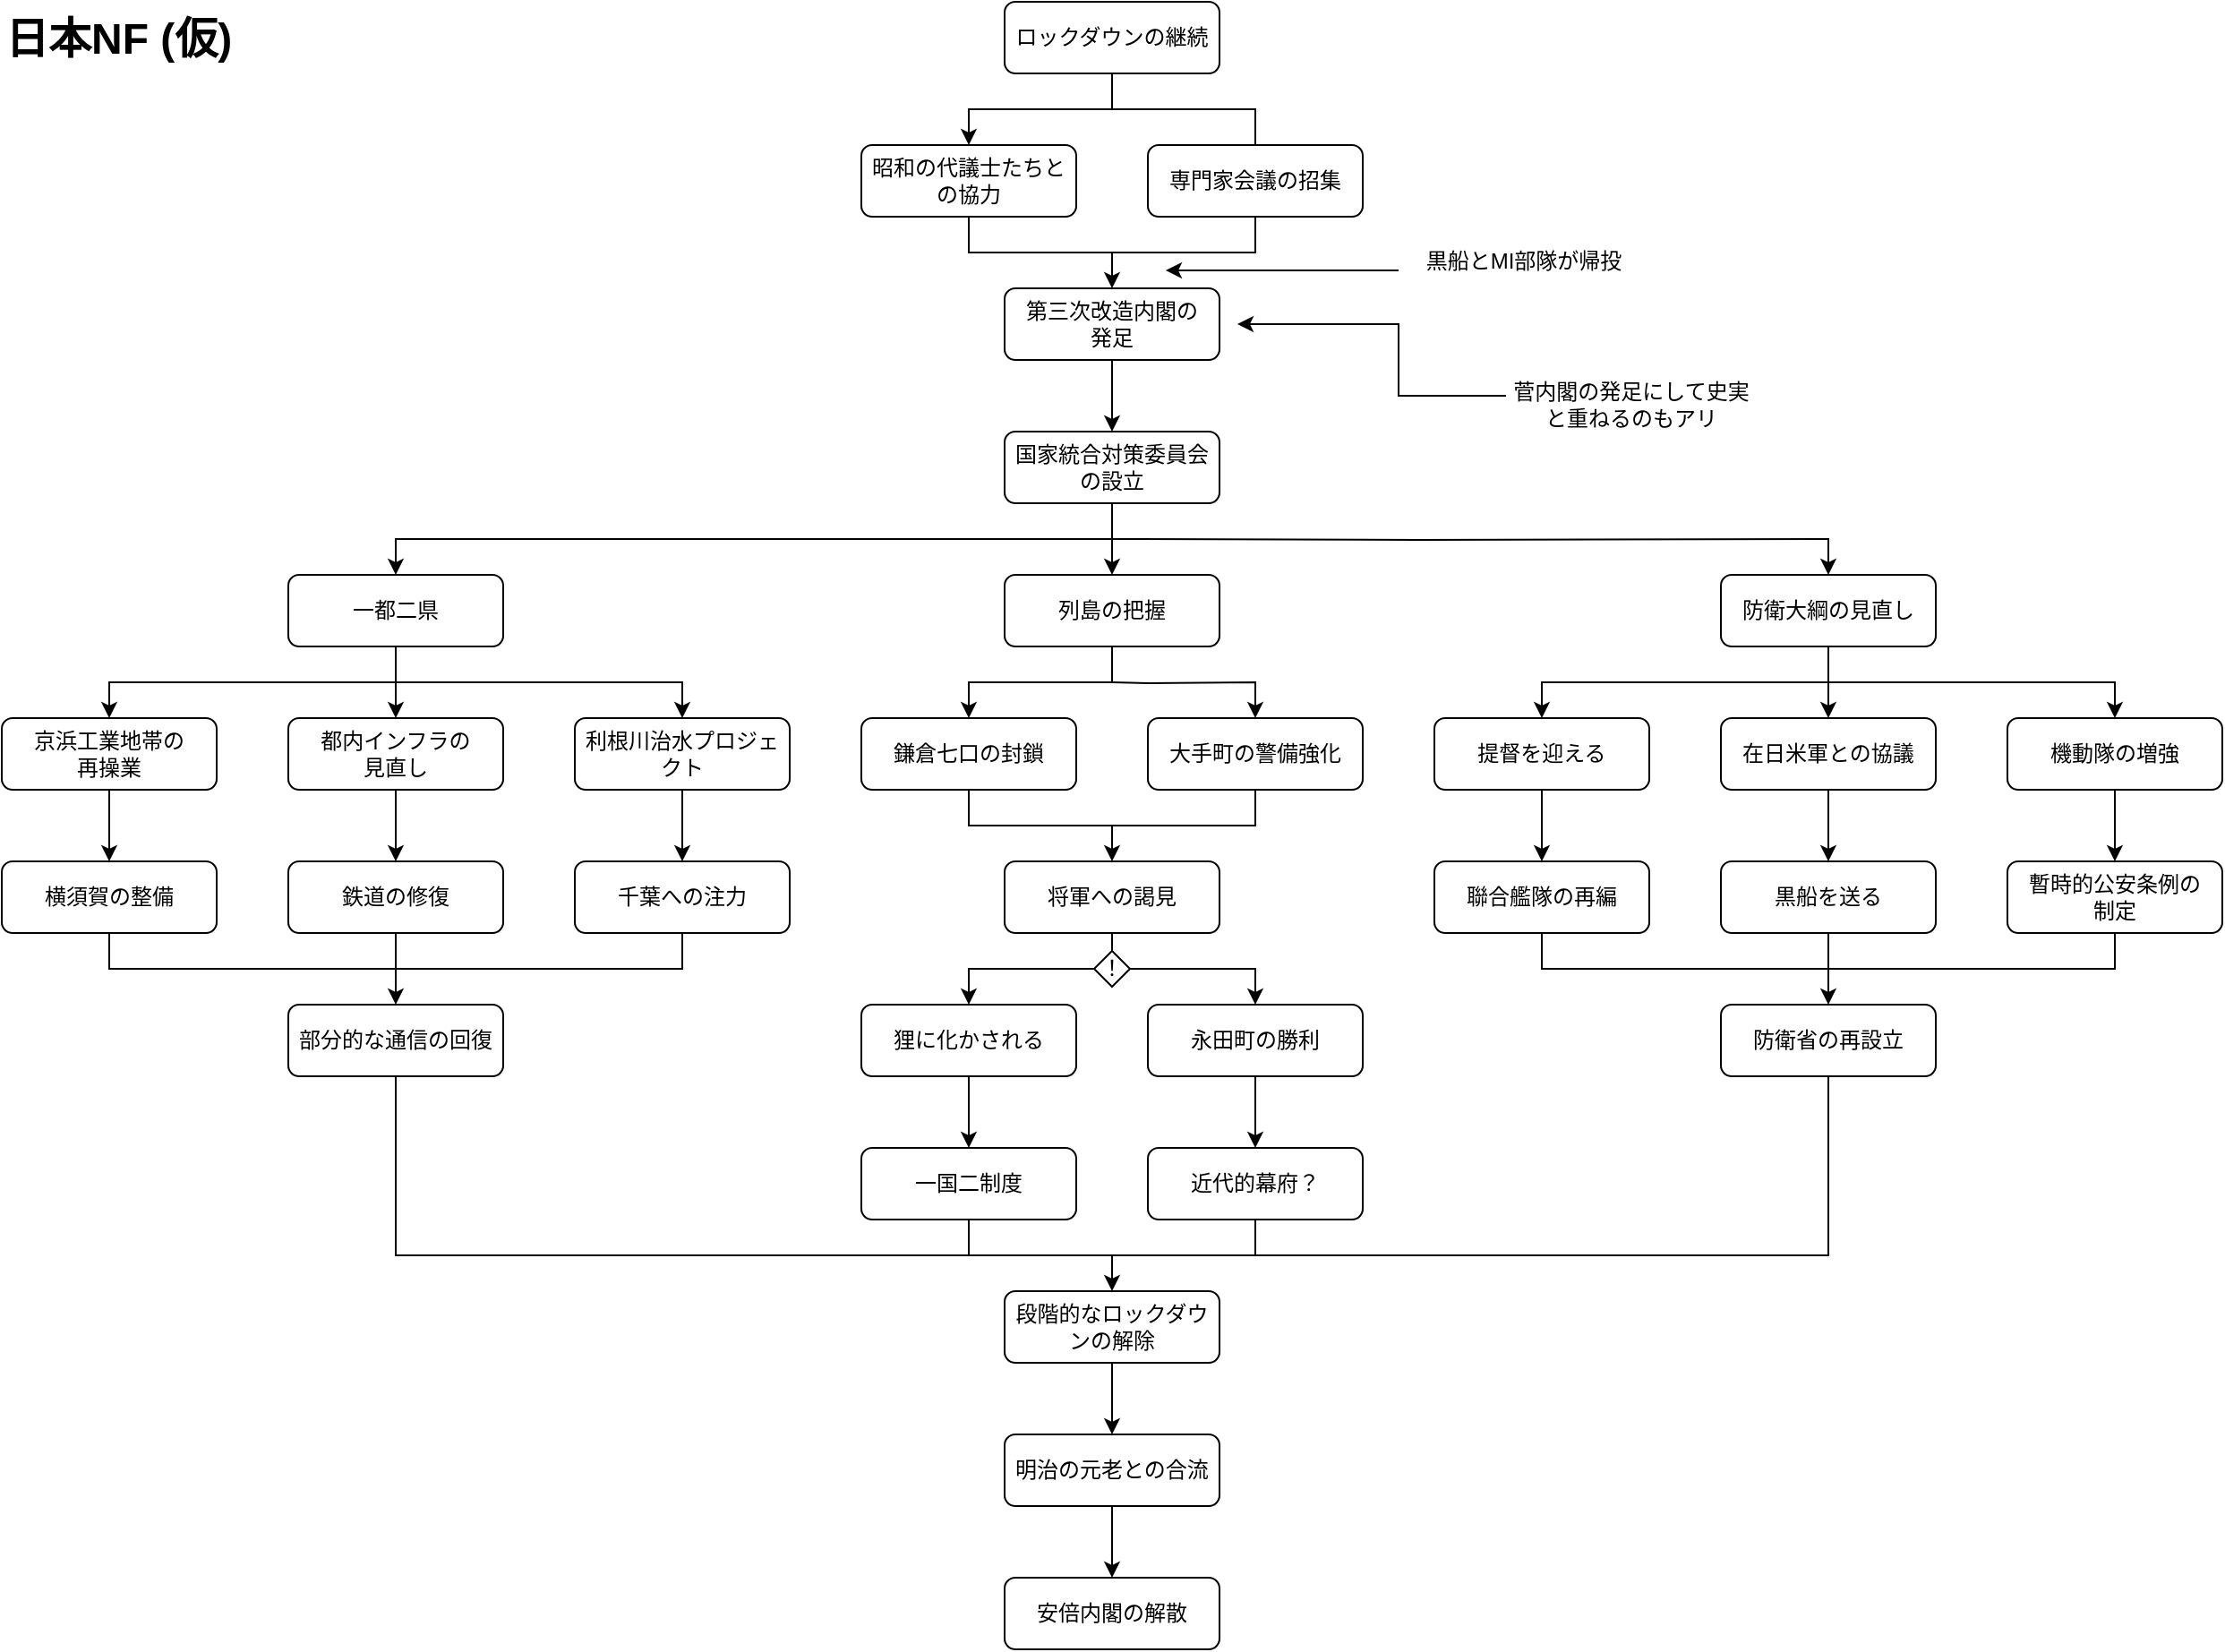 <mxfile version="24.5.2" type="device">
  <diagram name="ページ1" id="UC1ZvPvsfItQoVE1X51E">
    <mxGraphModel dx="1908" dy="1106" grid="1" gridSize="10" guides="1" tooltips="1" connect="1" arrows="1" fold="1" page="1" pageScale="1" pageWidth="1654" pageHeight="1169" math="0" shadow="0">
      <root>
        <mxCell id="0" />
        <mxCell id="1" parent="0" />
        <mxCell id="DgrZ8U0d9x9DqyQWin_n-1" value="&lt;h1 style=&quot;margin-top: 0px;&quot;&gt;日本NF (仮)&lt;/h1&gt;" style="text;html=1;whiteSpace=wrap;overflow=hidden;rounded=0;" parent="1" vertex="1">
          <mxGeometry x="40" y="40" width="250" height="120" as="geometry" />
        </mxCell>
        <mxCell id="DgrZ8U0d9x9DqyQWin_n-4" value="" style="edgeStyle=orthogonalEdgeStyle;rounded=0;orthogonalLoop=1;jettySize=auto;html=1;" parent="1" source="DgrZ8U0d9x9DqyQWin_n-2" target="DgrZ8U0d9x9DqyQWin_n-3" edge="1">
          <mxGeometry relative="1" as="geometry" />
        </mxCell>
        <mxCell id="DgrZ8U0d9x9DqyQWin_n-2" value="ロックダウンの継続" style="rounded=1;whiteSpace=wrap;html=1;" parent="1" vertex="1">
          <mxGeometry x="600" y="40" width="120" height="40" as="geometry" />
        </mxCell>
        <mxCell id="DgrZ8U0d9x9DqyQWin_n-6" value="" style="edgeStyle=orthogonalEdgeStyle;rounded=0;orthogonalLoop=1;jettySize=auto;html=1;" parent="1" source="DgrZ8U0d9x9DqyQWin_n-3" target="DgrZ8U0d9x9DqyQWin_n-5" edge="1">
          <mxGeometry relative="1" as="geometry" />
        </mxCell>
        <mxCell id="DgrZ8U0d9x9DqyQWin_n-3" value="昭和の代議士たちとの協力" style="rounded=1;whiteSpace=wrap;html=1;" parent="1" vertex="1">
          <mxGeometry x="520" y="120" width="120" height="40" as="geometry" />
        </mxCell>
        <mxCell id="A8l5PZniTuegfhfZUvVI-8" value="" style="edgeStyle=orthogonalEdgeStyle;rounded=0;orthogonalLoop=1;jettySize=auto;html=1;entryX=0.5;entryY=0;entryDx=0;entryDy=0;" edge="1" parent="1" target="A8l5PZniTuegfhfZUvVI-7">
          <mxGeometry relative="1" as="geometry">
            <mxPoint x="660" y="300" as="sourcePoint" />
            <mxPoint x="300.0" y="360" as="targetPoint" />
            <Array as="points">
              <mxPoint x="660" y="340" />
              <mxPoint x="260" y="340" />
            </Array>
          </mxGeometry>
        </mxCell>
        <mxCell id="A8l5PZniTuegfhfZUvVI-10" value="" style="edgeStyle=orthogonalEdgeStyle;rounded=0;orthogonalLoop=1;jettySize=auto;html=1;" edge="1" parent="1" target="A8l5PZniTuegfhfZUvVI-9">
          <mxGeometry relative="1" as="geometry">
            <mxPoint x="660" y="340" as="sourcePoint" />
          </mxGeometry>
        </mxCell>
        <mxCell id="A8l5PZniTuegfhfZUvVI-40" value="" style="edgeStyle=orthogonalEdgeStyle;rounded=0;orthogonalLoop=1;jettySize=auto;html=1;" edge="1" parent="1" source="DgrZ8U0d9x9DqyQWin_n-5" target="A8l5PZniTuegfhfZUvVI-39">
          <mxGeometry relative="1" as="geometry" />
        </mxCell>
        <mxCell id="DgrZ8U0d9x9DqyQWin_n-5" value="第三次改造内閣の&lt;div&gt;発足&lt;/div&gt;" style="rounded=1;whiteSpace=wrap;html=1;" parent="1" vertex="1">
          <mxGeometry x="600" y="200" width="120" height="40" as="geometry" />
        </mxCell>
        <mxCell id="DgrZ8U0d9x9DqyQWin_n-7" value="" style="endArrow=classic;html=1;rounded=0;" parent="1" edge="1">
          <mxGeometry width="50" height="50" relative="1" as="geometry">
            <mxPoint x="820" y="190" as="sourcePoint" />
            <mxPoint x="690" y="190" as="targetPoint" />
          </mxGeometry>
        </mxCell>
        <mxCell id="DgrZ8U0d9x9DqyQWin_n-8" value="黒船とMI部隊が帰投" style="text;html=1;align=center;verticalAlign=middle;whiteSpace=wrap;rounded=0;" parent="1" vertex="1">
          <mxGeometry x="825" y="170" width="130" height="30" as="geometry" />
        </mxCell>
        <mxCell id="A8l5PZniTuegfhfZUvVI-1" value="専門家会議の招集" style="rounded=1;whiteSpace=wrap;html=1;" vertex="1" parent="1">
          <mxGeometry x="680" y="120" width="120" height="40" as="geometry" />
        </mxCell>
        <mxCell id="A8l5PZniTuegfhfZUvVI-2" value="" style="endArrow=none;html=1;rounded=0;exitX=0.5;exitY=0;exitDx=0;exitDy=0;" edge="1" parent="1" source="A8l5PZniTuegfhfZUvVI-1">
          <mxGeometry width="50" height="50" relative="1" as="geometry">
            <mxPoint x="680" y="330" as="sourcePoint" />
            <mxPoint x="660" y="100" as="targetPoint" />
            <Array as="points">
              <mxPoint x="740" y="100" />
            </Array>
          </mxGeometry>
        </mxCell>
        <mxCell id="A8l5PZniTuegfhfZUvVI-3" value="" style="endArrow=none;html=1;rounded=0;entryX=0.5;entryY=1;entryDx=0;entryDy=0;" edge="1" parent="1" target="A8l5PZniTuegfhfZUvVI-1">
          <mxGeometry width="50" height="50" relative="1" as="geometry">
            <mxPoint x="660" y="180" as="sourcePoint" />
            <mxPoint x="730" y="280" as="targetPoint" />
            <Array as="points">
              <mxPoint x="740" y="180" />
            </Array>
          </mxGeometry>
        </mxCell>
        <mxCell id="A8l5PZniTuegfhfZUvVI-6" value="" style="endArrow=classic;html=1;rounded=0;" edge="1" parent="1">
          <mxGeometry width="50" height="50" relative="1" as="geometry">
            <mxPoint x="660" y="340" as="sourcePoint" />
            <mxPoint x="660" y="360" as="targetPoint" />
          </mxGeometry>
        </mxCell>
        <mxCell id="A8l5PZniTuegfhfZUvVI-24" value="" style="edgeStyle=orthogonalEdgeStyle;rounded=0;orthogonalLoop=1;jettySize=auto;html=1;entryX=0.5;entryY=0;entryDx=0;entryDy=0;exitX=0.5;exitY=1;exitDx=0;exitDy=0;" edge="1" parent="1" source="A8l5PZniTuegfhfZUvVI-7" target="A8l5PZniTuegfhfZUvVI-46">
          <mxGeometry relative="1" as="geometry">
            <mxPoint x="380" y="440" as="targetPoint" />
          </mxGeometry>
        </mxCell>
        <mxCell id="A8l5PZniTuegfhfZUvVI-7" value="一都二県" style="rounded=1;whiteSpace=wrap;html=1;" vertex="1" parent="1">
          <mxGeometry x="200" y="360" width="120" height="40" as="geometry" />
        </mxCell>
        <mxCell id="A8l5PZniTuegfhfZUvVI-15" value="" style="edgeStyle=orthogonalEdgeStyle;rounded=0;orthogonalLoop=1;jettySize=auto;html=1;exitX=0.5;exitY=1;exitDx=0;exitDy=0;" edge="1" parent="1" source="A8l5PZniTuegfhfZUvVI-9" target="A8l5PZniTuegfhfZUvVI-14">
          <mxGeometry relative="1" as="geometry" />
        </mxCell>
        <mxCell id="A8l5PZniTuegfhfZUvVI-9" value="防衛大綱の見直し" style="rounded=1;whiteSpace=wrap;html=1;" vertex="1" parent="1">
          <mxGeometry x="1000" y="360" width="120" height="40" as="geometry" />
        </mxCell>
        <mxCell id="A8l5PZniTuegfhfZUvVI-19" value="" style="edgeStyle=orthogonalEdgeStyle;rounded=0;orthogonalLoop=1;jettySize=auto;html=1;" edge="1" parent="1" source="A8l5PZniTuegfhfZUvVI-11" target="A8l5PZniTuegfhfZUvVI-18">
          <mxGeometry relative="1" as="geometry" />
        </mxCell>
        <mxCell id="A8l5PZniTuegfhfZUvVI-11" value="列島の把握" style="rounded=1;whiteSpace=wrap;html=1;" vertex="1" parent="1">
          <mxGeometry x="600" y="360" width="120" height="40" as="geometry" />
        </mxCell>
        <mxCell id="A8l5PZniTuegfhfZUvVI-28" value="" style="edgeStyle=orthogonalEdgeStyle;rounded=0;orthogonalLoop=1;jettySize=auto;html=1;" edge="1" parent="1" source="A8l5PZniTuegfhfZUvVI-14" target="A8l5PZniTuegfhfZUvVI-27">
          <mxGeometry relative="1" as="geometry" />
        </mxCell>
        <mxCell id="A8l5PZniTuegfhfZUvVI-14" value="提督を迎える" style="rounded=1;whiteSpace=wrap;html=1;" vertex="1" parent="1">
          <mxGeometry x="840" y="440" width="120" height="40" as="geometry" />
        </mxCell>
        <mxCell id="A8l5PZniTuegfhfZUvVI-16" value="" style="endArrow=classic;html=1;rounded=0;" edge="1" parent="1">
          <mxGeometry width="50" height="50" relative="1" as="geometry">
            <mxPoint x="1060" y="420" as="sourcePoint" />
            <mxPoint x="1060" y="440" as="targetPoint" />
            <Array as="points">
              <mxPoint x="1060" y="420" />
            </Array>
          </mxGeometry>
        </mxCell>
        <mxCell id="A8l5PZniTuegfhfZUvVI-37" value="" style="edgeStyle=orthogonalEdgeStyle;rounded=0;orthogonalLoop=1;jettySize=auto;html=1;" edge="1" parent="1" source="A8l5PZniTuegfhfZUvVI-17" target="A8l5PZniTuegfhfZUvVI-36">
          <mxGeometry relative="1" as="geometry" />
        </mxCell>
        <mxCell id="A8l5PZniTuegfhfZUvVI-17" value="在日米軍との協議" style="rounded=1;whiteSpace=wrap;html=1;" vertex="1" parent="1">
          <mxGeometry x="1000" y="440" width="120" height="40" as="geometry" />
        </mxCell>
        <mxCell id="A8l5PZniTuegfhfZUvVI-60" value="" style="edgeStyle=orthogonalEdgeStyle;rounded=0;orthogonalLoop=1;jettySize=auto;html=1;" edge="1" parent="1" source="A8l5PZniTuegfhfZUvVI-18" target="A8l5PZniTuegfhfZUvVI-59">
          <mxGeometry relative="1" as="geometry" />
        </mxCell>
        <mxCell id="A8l5PZniTuegfhfZUvVI-18" value="鎌倉七口の封鎖" style="rounded=1;whiteSpace=wrap;html=1;" vertex="1" parent="1">
          <mxGeometry x="520" y="440" width="120" height="40" as="geometry" />
        </mxCell>
        <mxCell id="A8l5PZniTuegfhfZUvVI-22" value="大手町の警備強化" style="rounded=1;whiteSpace=wrap;html=1;" vertex="1" parent="1">
          <mxGeometry x="680" y="440" width="120" height="40" as="geometry" />
        </mxCell>
        <mxCell id="A8l5PZniTuegfhfZUvVI-23" value="" style="edgeStyle=orthogonalEdgeStyle;rounded=0;orthogonalLoop=1;jettySize=auto;html=1;entryX=0.5;entryY=0;entryDx=0;entryDy=0;" edge="1" parent="1" target="A8l5PZniTuegfhfZUvVI-22">
          <mxGeometry relative="1" as="geometry">
            <mxPoint x="660" y="420" as="sourcePoint" />
            <mxPoint x="590" y="450" as="targetPoint" />
          </mxGeometry>
        </mxCell>
        <mxCell id="A8l5PZniTuegfhfZUvVI-27" value="聯合艦隊の再編" style="rounded=1;whiteSpace=wrap;html=1;" vertex="1" parent="1">
          <mxGeometry x="840" y="520" width="120" height="40" as="geometry" />
        </mxCell>
        <mxCell id="A8l5PZniTuegfhfZUvVI-31" value="" style="endArrow=classic;html=1;rounded=0;" edge="1" parent="1">
          <mxGeometry width="50" height="50" relative="1" as="geometry">
            <mxPoint x="1060" y="420" as="sourcePoint" />
            <mxPoint x="1220" y="440" as="targetPoint" />
            <Array as="points">
              <mxPoint x="1220" y="420" />
            </Array>
          </mxGeometry>
        </mxCell>
        <mxCell id="A8l5PZniTuegfhfZUvVI-34" value="" style="edgeStyle=orthogonalEdgeStyle;rounded=0;orthogonalLoop=1;jettySize=auto;html=1;" edge="1" parent="1" source="A8l5PZniTuegfhfZUvVI-32" target="A8l5PZniTuegfhfZUvVI-33">
          <mxGeometry relative="1" as="geometry" />
        </mxCell>
        <mxCell id="A8l5PZniTuegfhfZUvVI-32" value="機動隊の増強" style="rounded=1;whiteSpace=wrap;html=1;" vertex="1" parent="1">
          <mxGeometry x="1160" y="440" width="120" height="40" as="geometry" />
        </mxCell>
        <mxCell id="A8l5PZniTuegfhfZUvVI-33" value="暫時的公安条例の&lt;div&gt;制定&lt;/div&gt;" style="rounded=1;whiteSpace=wrap;html=1;" vertex="1" parent="1">
          <mxGeometry x="1160" y="520" width="120" height="40" as="geometry" />
        </mxCell>
        <mxCell id="A8l5PZniTuegfhfZUvVI-36" value="黒船を送る" style="rounded=1;whiteSpace=wrap;html=1;" vertex="1" parent="1">
          <mxGeometry x="1000" y="520" width="120" height="40" as="geometry" />
        </mxCell>
        <mxCell id="A8l5PZniTuegfhfZUvVI-39" value="国家統合対策委員会の設立" style="rounded=1;whiteSpace=wrap;html=1;" vertex="1" parent="1">
          <mxGeometry x="600" y="280" width="120" height="40" as="geometry" />
        </mxCell>
        <mxCell id="A8l5PZniTuegfhfZUvVI-45" value="" style="edgeStyle=orthogonalEdgeStyle;rounded=0;orthogonalLoop=1;jettySize=auto;html=1;" edge="1" parent="1" source="A8l5PZniTuegfhfZUvVI-46" target="A8l5PZniTuegfhfZUvVI-50">
          <mxGeometry relative="1" as="geometry" />
        </mxCell>
        <mxCell id="A8l5PZniTuegfhfZUvVI-46" value="京浜工業地帯の&lt;div&gt;再操業&lt;/div&gt;" style="rounded=1;whiteSpace=wrap;html=1;" vertex="1" parent="1">
          <mxGeometry x="40" y="440" width="120" height="40" as="geometry" />
        </mxCell>
        <mxCell id="A8l5PZniTuegfhfZUvVI-48" value="" style="edgeStyle=orthogonalEdgeStyle;rounded=0;orthogonalLoop=1;jettySize=auto;html=1;" edge="1" parent="1" source="A8l5PZniTuegfhfZUvVI-49" target="A8l5PZniTuegfhfZUvVI-55">
          <mxGeometry relative="1" as="geometry" />
        </mxCell>
        <mxCell id="A8l5PZniTuegfhfZUvVI-49" value="都内インフラの&lt;div&gt;見直し&lt;/div&gt;" style="rounded=1;whiteSpace=wrap;html=1;" vertex="1" parent="1">
          <mxGeometry x="200" y="440" width="120" height="40" as="geometry" />
        </mxCell>
        <mxCell id="A8l5PZniTuegfhfZUvVI-50" value="横須賀の整備" style="rounded=1;whiteSpace=wrap;html=1;" vertex="1" parent="1">
          <mxGeometry x="40" y="520" width="120" height="40" as="geometry" />
        </mxCell>
        <mxCell id="A8l5PZniTuegfhfZUvVI-51" value="" style="endArrow=classic;html=1;rounded=0;" edge="1" parent="1">
          <mxGeometry width="50" height="50" relative="1" as="geometry">
            <mxPoint x="260" y="420" as="sourcePoint" />
            <mxPoint x="420" y="440" as="targetPoint" />
            <Array as="points">
              <mxPoint x="420" y="420" />
            </Array>
          </mxGeometry>
        </mxCell>
        <mxCell id="A8l5PZniTuegfhfZUvVI-52" value="" style="edgeStyle=orthogonalEdgeStyle;rounded=0;orthogonalLoop=1;jettySize=auto;html=1;" edge="1" parent="1" source="A8l5PZniTuegfhfZUvVI-53" target="A8l5PZniTuegfhfZUvVI-54">
          <mxGeometry relative="1" as="geometry" />
        </mxCell>
        <mxCell id="A8l5PZniTuegfhfZUvVI-53" value="利根川治水プロジェクト" style="rounded=1;whiteSpace=wrap;html=1;" vertex="1" parent="1">
          <mxGeometry x="360" y="440" width="120" height="40" as="geometry" />
        </mxCell>
        <mxCell id="A8l5PZniTuegfhfZUvVI-54" value="千葉への注力" style="rounded=1;whiteSpace=wrap;html=1;" vertex="1" parent="1">
          <mxGeometry x="360" y="520" width="120" height="40" as="geometry" />
        </mxCell>
        <mxCell id="A8l5PZniTuegfhfZUvVI-55" value="鉄道の修復" style="rounded=1;whiteSpace=wrap;html=1;" vertex="1" parent="1">
          <mxGeometry x="200" y="520" width="120" height="40" as="geometry" />
        </mxCell>
        <mxCell id="A8l5PZniTuegfhfZUvVI-56" value="" style="endArrow=classic;html=1;rounded=0;entryX=0.5;entryY=0;entryDx=0;entryDy=0;" edge="1" parent="1" target="A8l5PZniTuegfhfZUvVI-49">
          <mxGeometry width="50" height="50" relative="1" as="geometry">
            <mxPoint x="260" y="420" as="sourcePoint" />
            <mxPoint x="510" y="480" as="targetPoint" />
          </mxGeometry>
        </mxCell>
        <mxCell id="A8l5PZniTuegfhfZUvVI-58" value="" style="endArrow=classic;html=1;rounded=0;exitX=0.5;exitY=1;exitDx=0;exitDy=0;" edge="1" parent="1" source="A8l5PZniTuegfhfZUvVI-55">
          <mxGeometry width="50" height="50" relative="1" as="geometry">
            <mxPoint x="460" y="530" as="sourcePoint" />
            <mxPoint x="260" y="600" as="targetPoint" />
          </mxGeometry>
        </mxCell>
        <mxCell id="A8l5PZniTuegfhfZUvVI-59" value="将軍への謁見" style="rounded=1;whiteSpace=wrap;html=1;" vertex="1" parent="1">
          <mxGeometry x="600" y="520" width="120" height="40" as="geometry" />
        </mxCell>
        <mxCell id="A8l5PZniTuegfhfZUvVI-61" value="" style="endArrow=none;html=1;rounded=0;entryX=0.5;entryY=1;entryDx=0;entryDy=0;" edge="1" parent="1" target="A8l5PZniTuegfhfZUvVI-22">
          <mxGeometry width="50" height="50" relative="1" as="geometry">
            <mxPoint x="660" y="500" as="sourcePoint" />
            <mxPoint x="680" y="430" as="targetPoint" />
            <Array as="points">
              <mxPoint x="740" y="500" />
            </Array>
          </mxGeometry>
        </mxCell>
        <mxCell id="A8l5PZniTuegfhfZUvVI-62" value="" style="endArrow=none;html=1;rounded=0;exitX=0.5;exitY=1;exitDx=0;exitDy=0;entryX=0.5;entryY=1;entryDx=0;entryDy=0;" edge="1" parent="1" source="A8l5PZniTuegfhfZUvVI-50" target="A8l5PZniTuegfhfZUvVI-54">
          <mxGeometry width="50" height="50" relative="1" as="geometry">
            <mxPoint x="410" y="570" as="sourcePoint" />
            <mxPoint x="460" y="520" as="targetPoint" />
            <Array as="points">
              <mxPoint x="100" y="580" />
              <mxPoint x="420" y="580" />
            </Array>
          </mxGeometry>
        </mxCell>
        <mxCell id="A8l5PZniTuegfhfZUvVI-63" value="部分的な通信の回復" style="rounded=1;whiteSpace=wrap;html=1;" vertex="1" parent="1">
          <mxGeometry x="200" y="600" width="120" height="40" as="geometry" />
        </mxCell>
        <mxCell id="A8l5PZniTuegfhfZUvVI-67" value="" style="endArrow=classic;html=1;rounded=0;exitX=0.5;exitY=1;exitDx=0;exitDy=0;" edge="1" parent="1" source="A8l5PZniTuegfhfZUvVI-59">
          <mxGeometry width="50" height="50" relative="1" as="geometry">
            <mxPoint x="710" y="580" as="sourcePoint" />
            <mxPoint x="740" y="600" as="targetPoint" />
            <Array as="points">
              <mxPoint x="660" y="580" />
              <mxPoint x="740" y="580" />
            </Array>
          </mxGeometry>
        </mxCell>
        <mxCell id="A8l5PZniTuegfhfZUvVI-68" value="" style="endArrow=classic;html=1;rounded=0;" edge="1" parent="1">
          <mxGeometry width="50" height="50" relative="1" as="geometry">
            <mxPoint x="660" y="580" as="sourcePoint" />
            <mxPoint x="580" y="600" as="targetPoint" />
            <Array as="points">
              <mxPoint x="580" y="580" />
            </Array>
          </mxGeometry>
        </mxCell>
        <mxCell id="A8l5PZniTuegfhfZUvVI-78" value="" style="edgeStyle=orthogonalEdgeStyle;rounded=0;orthogonalLoop=1;jettySize=auto;html=1;" edge="1" parent="1" source="A8l5PZniTuegfhfZUvVI-69" target="A8l5PZniTuegfhfZUvVI-77">
          <mxGeometry relative="1" as="geometry" />
        </mxCell>
        <mxCell id="A8l5PZniTuegfhfZUvVI-69" value="狸に化かされる" style="rounded=1;whiteSpace=wrap;html=1;" vertex="1" parent="1">
          <mxGeometry x="520" y="600" width="120" height="40" as="geometry" />
        </mxCell>
        <mxCell id="A8l5PZniTuegfhfZUvVI-80" value="" style="edgeStyle=orthogonalEdgeStyle;rounded=0;orthogonalLoop=1;jettySize=auto;html=1;" edge="1" parent="1" source="A8l5PZniTuegfhfZUvVI-70" target="A8l5PZniTuegfhfZUvVI-79">
          <mxGeometry relative="1" as="geometry" />
        </mxCell>
        <mxCell id="A8l5PZniTuegfhfZUvVI-70" value="永田町の勝利" style="rounded=1;whiteSpace=wrap;html=1;" vertex="1" parent="1">
          <mxGeometry x="680" y="600" width="120" height="40" as="geometry" />
        </mxCell>
        <mxCell id="A8l5PZniTuegfhfZUvVI-73" value="！" style="rhombus;whiteSpace=wrap;html=1;" vertex="1" parent="1">
          <mxGeometry x="650" y="570" width="20" height="20" as="geometry" />
        </mxCell>
        <mxCell id="A8l5PZniTuegfhfZUvVI-77" value="一国二制度" style="rounded=1;whiteSpace=wrap;html=1;" vertex="1" parent="1">
          <mxGeometry x="520" y="680" width="120" height="40" as="geometry" />
        </mxCell>
        <mxCell id="A8l5PZniTuegfhfZUvVI-79" value="近代的幕府？" style="rounded=1;whiteSpace=wrap;html=1;" vertex="1" parent="1">
          <mxGeometry x="680" y="680" width="120" height="40" as="geometry" />
        </mxCell>
        <mxCell id="A8l5PZniTuegfhfZUvVI-81" value="" style="endArrow=none;html=1;rounded=0;exitX=0.5;exitY=1;exitDx=0;exitDy=0;entryX=0.5;entryY=1;entryDx=0;entryDy=0;" edge="1" parent="1" source="A8l5PZniTuegfhfZUvVI-77" target="A8l5PZniTuegfhfZUvVI-79">
          <mxGeometry width="50" height="50" relative="1" as="geometry">
            <mxPoint x="650" y="750" as="sourcePoint" />
            <mxPoint x="700" y="700" as="targetPoint" />
            <Array as="points">
              <mxPoint x="580" y="740" />
              <mxPoint x="740" y="740" />
            </Array>
          </mxGeometry>
        </mxCell>
        <mxCell id="A8l5PZniTuegfhfZUvVI-91" value="" style="edgeStyle=orthogonalEdgeStyle;rounded=0;orthogonalLoop=1;jettySize=auto;html=1;" edge="1" parent="1" source="A8l5PZniTuegfhfZUvVI-82" target="A8l5PZniTuegfhfZUvVI-90">
          <mxGeometry relative="1" as="geometry" />
        </mxCell>
        <mxCell id="A8l5PZniTuegfhfZUvVI-82" value="段階的なロックダウンの解除" style="rounded=1;whiteSpace=wrap;html=1;" vertex="1" parent="1">
          <mxGeometry x="600" y="760" width="120" height="40" as="geometry" />
        </mxCell>
        <mxCell id="A8l5PZniTuegfhfZUvVI-83" value="" style="endArrow=classic;html=1;rounded=0;entryX=0.5;entryY=0;entryDx=0;entryDy=0;" edge="1" parent="1" target="A8l5PZniTuegfhfZUvVI-82">
          <mxGeometry width="50" height="50" relative="1" as="geometry">
            <mxPoint x="660" y="740" as="sourcePoint" />
            <mxPoint x="760" y="620" as="targetPoint" />
          </mxGeometry>
        </mxCell>
        <mxCell id="A8l5PZniTuegfhfZUvVI-84" value="" style="endArrow=none;html=1;rounded=0;exitX=0.5;exitY=1;exitDx=0;exitDy=0;" edge="1" parent="1" source="A8l5PZniTuegfhfZUvVI-63">
          <mxGeometry width="50" height="50" relative="1" as="geometry">
            <mxPoint x="710" y="670" as="sourcePoint" />
            <mxPoint x="580" y="740" as="targetPoint" />
            <Array as="points">
              <mxPoint x="260" y="740" />
            </Array>
          </mxGeometry>
        </mxCell>
        <mxCell id="A8l5PZniTuegfhfZUvVI-85" value="" style="endArrow=none;html=1;rounded=0;exitX=0.5;exitY=1;exitDx=0;exitDy=0;entryX=0.5;entryY=1;entryDx=0;entryDy=0;" edge="1" parent="1" source="A8l5PZniTuegfhfZUvVI-27" target="A8l5PZniTuegfhfZUvVI-33">
          <mxGeometry width="50" height="50" relative="1" as="geometry">
            <mxPoint x="1040" y="640" as="sourcePoint" />
            <mxPoint x="1090" y="590" as="targetPoint" />
            <Array as="points">
              <mxPoint x="900" y="580" />
              <mxPoint x="1220" y="580" />
            </Array>
          </mxGeometry>
        </mxCell>
        <mxCell id="A8l5PZniTuegfhfZUvVI-86" value="" style="endArrow=classic;html=1;rounded=0;exitX=0.5;exitY=1;exitDx=0;exitDy=0;" edge="1" parent="1" source="A8l5PZniTuegfhfZUvVI-36">
          <mxGeometry width="50" height="50" relative="1" as="geometry">
            <mxPoint x="1030" y="640" as="sourcePoint" />
            <mxPoint x="1060" y="600" as="targetPoint" />
          </mxGeometry>
        </mxCell>
        <mxCell id="A8l5PZniTuegfhfZUvVI-87" value="防衛省の再設立" style="rounded=1;whiteSpace=wrap;html=1;" vertex="1" parent="1">
          <mxGeometry x="1000" y="600" width="120" height="40" as="geometry" />
        </mxCell>
        <mxCell id="A8l5PZniTuegfhfZUvVI-89" value="" style="endArrow=none;html=1;rounded=0;entryX=0.5;entryY=1;entryDx=0;entryDy=0;" edge="1" parent="1" target="A8l5PZniTuegfhfZUvVI-87">
          <mxGeometry width="50" height="50" relative="1" as="geometry">
            <mxPoint x="740" y="740" as="sourcePoint" />
            <mxPoint x="970" y="550" as="targetPoint" />
            <Array as="points">
              <mxPoint x="1060" y="740" />
            </Array>
          </mxGeometry>
        </mxCell>
        <mxCell id="A8l5PZniTuegfhfZUvVI-95" value="" style="edgeStyle=orthogonalEdgeStyle;rounded=0;orthogonalLoop=1;jettySize=auto;html=1;" edge="1" parent="1" source="A8l5PZniTuegfhfZUvVI-90" target="A8l5PZniTuegfhfZUvVI-94">
          <mxGeometry relative="1" as="geometry" />
        </mxCell>
        <mxCell id="A8l5PZniTuegfhfZUvVI-90" value="明治の元老との合流" style="rounded=1;whiteSpace=wrap;html=1;" vertex="1" parent="1">
          <mxGeometry x="600" y="840" width="120" height="40" as="geometry" />
        </mxCell>
        <mxCell id="A8l5PZniTuegfhfZUvVI-92" value="" style="endArrow=classic;html=1;rounded=0;" edge="1" parent="1">
          <mxGeometry width="50" height="50" relative="1" as="geometry">
            <mxPoint x="880" y="260" as="sourcePoint" />
            <mxPoint x="730" y="220" as="targetPoint" />
            <Array as="points">
              <mxPoint x="820" y="260" />
              <mxPoint x="820" y="220" />
            </Array>
          </mxGeometry>
        </mxCell>
        <mxCell id="A8l5PZniTuegfhfZUvVI-93" value="菅内閣の発足にして史実と重ねるのもアリ" style="text;html=1;align=center;verticalAlign=middle;whiteSpace=wrap;rounded=0;" vertex="1" parent="1">
          <mxGeometry x="880" y="250" width="140" height="30" as="geometry" />
        </mxCell>
        <mxCell id="A8l5PZniTuegfhfZUvVI-94" value="安倍内閣の解散" style="rounded=1;whiteSpace=wrap;html=1;" vertex="1" parent="1">
          <mxGeometry x="600" y="920" width="120" height="40" as="geometry" />
        </mxCell>
      </root>
    </mxGraphModel>
  </diagram>
</mxfile>
